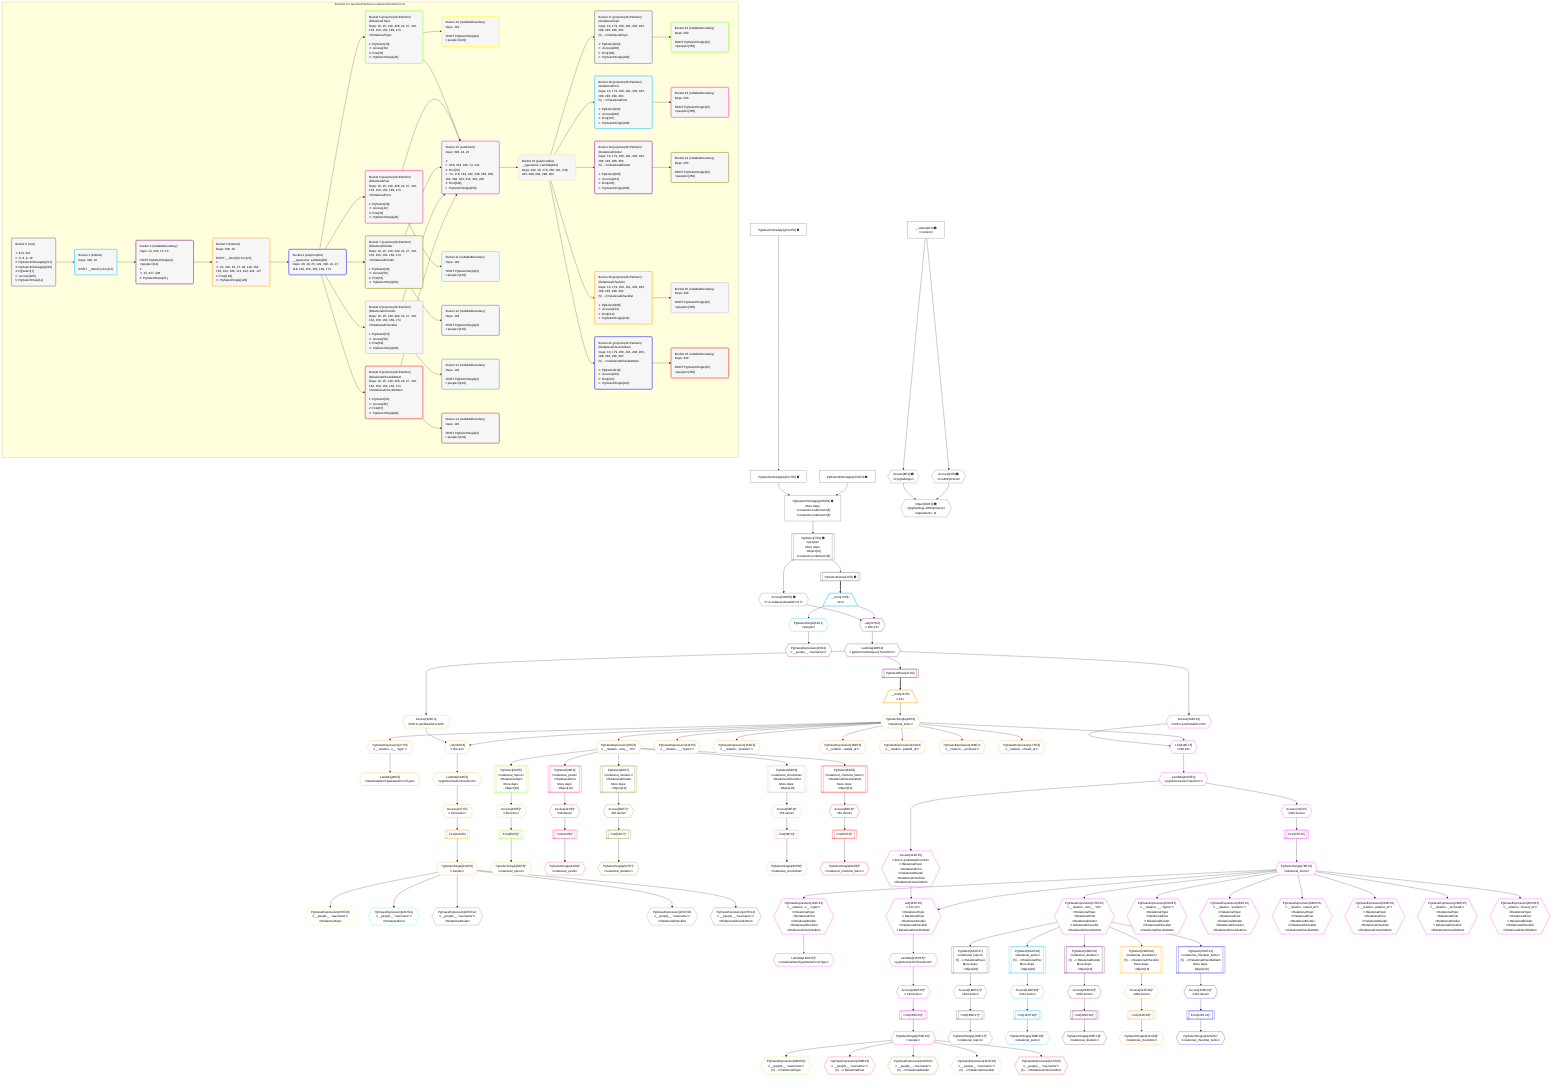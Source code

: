 %%{init: {'themeVariables': { 'fontSize': '12px'}}}%%
graph TD
    classDef path fill:#eee,stroke:#000,color:#000
    classDef plan fill:#fff,stroke-width:1px,color:#000
    classDef itemplan fill:#fff,stroke-width:2px,color:#000
    classDef unbatchedplan fill:#dff,stroke-width:1px,color:#000
    classDef sideeffectplan fill:#fcc,stroke-width:2px,color:#000
    classDef bucket fill:#f6f6f6,color:#000,stroke-width:2px,text-align:left

    subgraph "Buckets for queries/interfaces-relational/nested-more"
    Bucket0("Bucket 0 (root)<br /><br />1: 313, 321<br />ᐳ: 6, 8, 9, 10<br />2: PgSelectInlineApply[317]<br />3: PgSelectInlineApply[325]<br />4: PgSelect[7]<br />ᐳ: Access[326]<br />5: PgSelectRows[11]"):::bucket
    Bucket1("Bucket 1 (listItem)<br />Deps: 326, 10<br /><br />ROOT __Item{1}ᐸ11ᐳ[13]"):::bucket
    Bucket2("Bucket 2 (nullableBoundary)<br />Deps: 14, 326, 13, 10<br /><br />ROOT PgSelectSingle{1}ᐸpeopleᐳ[14]<br />1: <br />ᐳ: 15, 327, 328<br />2: PgSelectRows[21]"):::bucket
    Bucket3("Bucket 3 (listItem)<br />Deps: 328, 10<br /><br />ROOT __Item{3}ᐸ21ᐳ[23]<br />1: <br />ᐳ: 24, 322, 25, 27, 28, 119, 154, 159, 164, 169, 174, 323, 324, 127<br />2: First[128]<br />ᐳ: PgSelectSingle[129]"):::bucket
    Bucket4("Bucket 4 (polymorphic)<br />__typename: Lambda[28]<br />Deps: 28, 10, 25, 129, 328, 24, 27, 119, 154, 159, 164, 169, 174"):::bucket
    Bucket5("Bucket 5 (polymorphicPartition)<br />|RelationalTopic<br />Deps: 10, 25, 129, 328, 24, 27, 119, 154, 159, 164, 169, 174<br />ᐳRelationalTopic<br /><br />1: PgSelect[30]<br />ᐳ: Access[34]<br />2: First[35]<br />ᐳ: PgSelectSingle[36]"):::bucket
    Bucket6("Bucket 6 (polymorphicPartition)<br />|RelationalPost<br />Deps: 10, 25, 129, 328, 24, 27, 119, 154, 159, 164, 169, 174<br />ᐳRelationalPost<br /><br />1: PgSelect[38]<br />ᐳ: Access[42]<br />2: First[43]<br />ᐳ: PgSelectSingle[44]"):::bucket
    Bucket7("Bucket 7 (polymorphicPartition)<br />|RelationalDivider<br />Deps: 10, 25, 129, 328, 24, 27, 119, 154, 159, 164, 169, 174<br />ᐳRelationalDivider<br /><br />1: PgSelect[46]<br />ᐳ: Access[50]<br />2: First[51]<br />ᐳ: PgSelectSingle[52]"):::bucket
    Bucket8("Bucket 8 (polymorphicPartition)<br />|RelationalChecklist<br />Deps: 10, 25, 129, 328, 24, 27, 119, 154, 159, 164, 169, 174<br />ᐳRelationalChecklist<br /><br />1: PgSelect[54]<br />ᐳ: Access[58]<br />2: First[59]<br />ᐳ: PgSelectSingle[60]"):::bucket
    Bucket9("Bucket 9 (polymorphicPartition)<br />|RelationalChecklistItem<br />Deps: 10, 25, 129, 328, 24, 27, 119, 154, 159, 164, 169, 174<br />ᐳRelationalChecklistItem<br /><br />1: PgSelect[62]<br />ᐳ: Access[66]<br />2: First[67]<br />ᐳ: PgSelectSingle[68]"):::bucket
    Bucket10("Bucket 10 (nullableBoundary)<br />Deps: 129<br /><br />ROOT PgSelectSingle{3}ᐸpeopleᐳ[129]"):::bucket
    Bucket11("Bucket 11 (nullableBoundary)<br />Deps: 129<br /><br />ROOT PgSelectSingle{3}ᐸpeopleᐳ[129]"):::bucket
    Bucket12("Bucket 12 (nullableBoundary)<br />Deps: 129<br /><br />ROOT PgSelectSingle{3}ᐸpeopleᐳ[129]"):::bucket
    Bucket13("Bucket 13 (nullableBoundary)<br />Deps: 129<br /><br />ROOT PgSelectSingle{3}ᐸpeopleᐳ[129]"):::bucket
    Bucket14("Bucket 14 (nullableBoundary)<br />Deps: 129<br /><br />ROOT PgSelectSingle{3}ᐸpeopleᐳ[129]"):::bucket
    Bucket15("Bucket 15 (combined)<br />Deps: 328, 24, 10<br /><br />1: <br />ᐳ: 318, 319, 320, 74, 314<br />2: First[75]<br />ᐳ: 76, 179, 181, 182, 238, 283, 288, 293, 298, 303, 315, 316, 248<br />3: First[249]<br />ᐳ: PgSelectSingle[250]"):::bucket
    Bucket16("Bucket 16 (polymorphic)<br />__typename: Lambda[182]<br />Deps: 182, 10, 179, 250, 181, 238, 283, 288, 293, 298, 303"):::bucket
    Bucket17("Bucket 17 (polymorphicPartition)<br />|RelationalTopic<br />Deps: 10, 179, 250, 181, 238, 283, 288, 293, 298, 303<br />(5) ...ᐳRelationalTopic<br /><br />1: PgSelect[184]<br />ᐳ: Access[188]<br />2: First[189]<br />ᐳ: PgSelectSingle[190]"):::bucket
    Bucket18("Bucket 18 (polymorphicPartition)<br />|RelationalPost<br />Deps: 10, 179, 250, 181, 238, 283, 288, 293, 298, 303<br />(5) ...ᐳRelationalPost<br /><br />1: PgSelect[192]<br />ᐳ: Access[196]<br />2: First[197]<br />ᐳ: PgSelectSingle[198]"):::bucket
    Bucket19("Bucket 19 (polymorphicPartition)<br />|RelationalDivider<br />Deps: 10, 179, 250, 181, 238, 283, 288, 293, 298, 303<br />(5) ...ᐳRelationalDivider<br /><br />1: PgSelect[200]<br />ᐳ: Access[204]<br />2: First[205]<br />ᐳ: PgSelectSingle[206]"):::bucket
    Bucket20("Bucket 20 (polymorphicPartition)<br />|RelationalChecklist<br />Deps: 10, 179, 250, 181, 238, 283, 288, 293, 298, 303<br />(5) ...ᐳRelationalChecklist<br /><br />1: PgSelect[208]<br />ᐳ: Access[212]<br />2: First[213]<br />ᐳ: PgSelectSingle[214]"):::bucket
    Bucket21("Bucket 21 (polymorphicPartition)<br />|RelationalChecklistItem<br />Deps: 10, 179, 250, 181, 238, 283, 288, 293, 298, 303<br />(5) ...ᐳRelationalChecklistItem<br /><br />1: PgSelect[216]<br />ᐳ: Access[220]<br />2: First[221]<br />ᐳ: PgSelectSingle[222]"):::bucket
    Bucket22("Bucket 22 (nullableBoundary)<br />Deps: 250<br /><br />ROOT PgSelectSingle{15}ᐸpeopleᐳ[250]"):::bucket
    Bucket23("Bucket 23 (nullableBoundary)<br />Deps: 250<br /><br />ROOT PgSelectSingle{15}ᐸpeopleᐳ[250]"):::bucket
    Bucket24("Bucket 24 (nullableBoundary)<br />Deps: 250<br /><br />ROOT PgSelectSingle{15}ᐸpeopleᐳ[250]"):::bucket
    Bucket25("Bucket 25 (nullableBoundary)<br />Deps: 250<br /><br />ROOT PgSelectSingle{15}ᐸpeopleᐳ[250]"):::bucket
    Bucket26("Bucket 26 (nullableBoundary)<br />Deps: 250<br /><br />ROOT PgSelectSingle{15}ᐸpeopleᐳ[250]"):::bucket
    end
    Bucket0 --> Bucket1
    Bucket1 --> Bucket2
    Bucket2 --> Bucket3
    Bucket3 --> Bucket4
    Bucket4 --> Bucket5 & Bucket6 & Bucket7 & Bucket8 & Bucket9
    Bucket5 --> Bucket10 & Bucket15
    Bucket6 --> Bucket11 & Bucket15
    Bucket7 --> Bucket12 & Bucket15
    Bucket8 --> Bucket13 & Bucket15
    Bucket9 --> Bucket14 & Bucket15
    Bucket15 --> Bucket16
    Bucket16 --> Bucket17 & Bucket18 & Bucket19 & Bucket20 & Bucket21
    Bucket17 --> Bucket22
    Bucket18 --> Bucket23
    Bucket19 --> Bucket24
    Bucket20 --> Bucket25
    Bucket21 --> Bucket26

    %% plan dependencies
    PgSelectInlineApply325["PgSelectInlineApply[325∈0] ➊<br />More deps:<br />- Constantᐸundefinedᐳ[6]<br />- Constantᐸundefinedᐳ[6]"]:::plan
    PgSelectInlineApply317["PgSelectInlineApply[317∈0] ➊"]:::plan
    PgSelectInlineApply321["PgSelectInlineApply[321∈0] ➊"]:::plan
    PgSelectInlineApply317 & PgSelectInlineApply321 --> PgSelectInlineApply325
    PgSelect7[["PgSelect[7∈0] ➊<br />ᐸpeopleᐳ<br />More deps:<br />- Object[10]<br />- Constantᐸundefinedᐳ[6]"]]:::plan
    PgSelectInlineApply325 --> PgSelect7
    Object10{{"Object[10∈0] ➊<br />ᐸ{pgSettings,withPgClient}ᐳ<br />Dependents: 11"}}:::plan
    Access8{{"Access[8∈0] ➊<br />ᐸ2.pgSettingsᐳ"}}:::plan
    Access9{{"Access[9∈0] ➊<br />ᐸ2.withPgClientᐳ"}}:::plan
    Access8 & Access9 --> Object10
    __Value2["__Value[2∈0] ➊<br />ᐸcontextᐳ"]:::plan
    __Value2 --> Access8
    __Value2 --> Access9
    PgSelectRows11[["PgSelectRows[11∈0] ➊"]]:::plan
    PgSelect7 --> PgSelectRows11
    PgSelectInlineApply313["PgSelectInlineApply[313∈0] ➊"]:::plan
    PgSelectInlineApply313 --> PgSelectInlineApply317
    Access326{{"Access[326∈0] ➊<br />ᐸ7.m.subqueryDetailsFor17ᐳ"}}:::plan
    PgSelect7 --> Access326
    __Item13[/"__Item[13∈1]<br />ᐸ11ᐳ"\]:::itemplan
    PgSelectRows11 ==> __Item13
    PgSelectSingle14{{"PgSelectSingle[14∈1]<br />ᐸpeopleᐳ"}}:::plan
    __Item13 --> PgSelectSingle14
    List327{{"List[327∈2]<br />ᐸ326,13ᐳ"}}:::plan
    Access326 & __Item13 --> List327
    PgClassExpression15{{"PgClassExpression[15∈2]<br />ᐸ__people__.”username”ᐳ"}}:::plan
    PgSelectSingle14 --> PgClassExpression15
    PgSelectRows21[["PgSelectRows[21∈2]"]]:::plan
    Lambda328{{"Lambda[328∈2]<br />ᐸpgInlineViaSubqueryTransformᐳ"}}:::plan
    Lambda328 --> PgSelectRows21
    List327 --> Lambda328
    List323{{"List[323∈3]<br />ᐸ322,24ᐳ"}}:::plan
    Access322{{"Access[322∈3]<br />ᐸ328.m.joinDetailsFor125ᐳ"}}:::plan
    PgSelectSingle24{{"PgSelectSingle[24∈3]<br />ᐸrelational_itemsᐳ"}}:::plan
    Access322 & PgSelectSingle24 --> List323
    __Item23[/"__Item[23∈3]<br />ᐸ21ᐳ"\]:::itemplan
    PgSelectRows21 ==> __Item23
    __Item23 --> PgSelectSingle24
    PgClassExpression25{{"PgClassExpression[25∈3]<br />ᐸ__relation...ems__.”id”ᐳ"}}:::plan
    PgSelectSingle24 --> PgClassExpression25
    PgClassExpression27{{"PgClassExpression[27∈3]<br />ᐸ__relation...s__.”type”ᐳ"}}:::plan
    PgSelectSingle24 --> PgClassExpression27
    Lambda28{{"Lambda[28∈3]<br />ᐸrelationalItemTypeNameFromTypeᐳ"}}:::plan
    PgClassExpression27 --> Lambda28
    PgClassExpression119{{"PgClassExpression[119∈3]<br />ᐸ__relation...__.”type2”ᐳ"}}:::plan
    PgSelectSingle24 --> PgClassExpression119
    Access127{{"Access[127∈3]<br />ᐸ324.itemsᐳ"}}:::plan
    Lambda324{{"Lambda[324∈3]<br />ᐸpgInlineViaJoinTransformᐳ"}}:::plan
    Lambda324 --> Access127
    First128[["First[128∈3]"]]:::plan
    Access127 --> First128
    PgSelectSingle129{{"PgSelectSingle[129∈3]<br />ᐸpeopleᐳ"}}:::plan
    First128 --> PgSelectSingle129
    PgClassExpression154{{"PgClassExpression[154∈3]<br />ᐸ__relation...”position”ᐳ"}}:::plan
    PgSelectSingle24 --> PgClassExpression154
    PgClassExpression159{{"PgClassExpression[159∈3]<br />ᐸ__relation...reated_at”ᐳ"}}:::plan
    PgSelectSingle24 --> PgClassExpression159
    PgClassExpression164{{"PgClassExpression[164∈3]<br />ᐸ__relation...pdated_at”ᐳ"}}:::plan
    PgSelectSingle24 --> PgClassExpression164
    PgClassExpression169{{"PgClassExpression[169∈3]<br />ᐸ__relation..._archived”ᐳ"}}:::plan
    PgSelectSingle24 --> PgClassExpression169
    PgClassExpression174{{"PgClassExpression[174∈3]<br />ᐸ__relation...chived_at”ᐳ"}}:::plan
    PgSelectSingle24 --> PgClassExpression174
    Lambda328 --> Access322
    List323 --> Lambda324
    PgSelect30[["PgSelect[30∈5]<br />ᐸrelational_topicsᐳ<br />ᐳRelationalTopic<br />More deps:<br />- Object[10]"]]:::plan
    PgClassExpression25 --> PgSelect30
    Access34{{"Access[34∈5]^<br />ᐸ30.itemsᐳ"}}:::plan
    PgSelect30 --> Access34
    First35[["First[35∈5]^"]]:::plan
    Access34 --> First35
    PgSelectSingle36{{"PgSelectSingle[36∈5]^<br />ᐸrelational_topicsᐳ"}}:::plan
    First35 --> PgSelectSingle36
    PgSelect38[["PgSelect[38∈6]<br />ᐸrelational_postsᐳ<br />ᐳRelationalPost<br />More deps:<br />- Object[10]"]]:::plan
    PgClassExpression25 --> PgSelect38
    Access42{{"Access[42∈6]^<br />ᐸ38.itemsᐳ"}}:::plan
    PgSelect38 --> Access42
    First43[["First[43∈6]^"]]:::plan
    Access42 --> First43
    PgSelectSingle44{{"PgSelectSingle[44∈6]^<br />ᐸrelational_postsᐳ"}}:::plan
    First43 --> PgSelectSingle44
    PgSelect46[["PgSelect[46∈7]<br />ᐸrelational_dividersᐳ<br />ᐳRelationalDivider<br />More deps:<br />- Object[10]"]]:::plan
    PgClassExpression25 --> PgSelect46
    Access50{{"Access[50∈7]^<br />ᐸ46.itemsᐳ"}}:::plan
    PgSelect46 --> Access50
    First51[["First[51∈7]^"]]:::plan
    Access50 --> First51
    PgSelectSingle52{{"PgSelectSingle[52∈7]^<br />ᐸrelational_dividersᐳ"}}:::plan
    First51 --> PgSelectSingle52
    PgSelect54[["PgSelect[54∈8]<br />ᐸrelational_checklistsᐳ<br />ᐳRelationalChecklist<br />More deps:<br />- Object[10]"]]:::plan
    PgClassExpression25 --> PgSelect54
    Access58{{"Access[58∈8]^<br />ᐸ54.itemsᐳ"}}:::plan
    PgSelect54 --> Access58
    First59[["First[59∈8]^"]]:::plan
    Access58 --> First59
    PgSelectSingle60{{"PgSelectSingle[60∈8]^<br />ᐸrelational_checklistsᐳ"}}:::plan
    First59 --> PgSelectSingle60
    PgSelect62[["PgSelect[62∈9]<br />ᐸrelational_checklist_itemsᐳ<br />ᐳRelationalChecklistItem<br />More deps:<br />- Object[10]"]]:::plan
    PgClassExpression25 --> PgSelect62
    Access66{{"Access[66∈9]^<br />ᐸ62.itemsᐳ"}}:::plan
    PgSelect62 --> Access66
    First67[["First[67∈9]^"]]:::plan
    Access66 --> First67
    PgSelectSingle68{{"PgSelectSingle[68∈9]^<br />ᐸrelational_checklist_itemsᐳ"}}:::plan
    First67 --> PgSelectSingle68
    PgClassExpression223{{"PgClassExpression[223∈10]<br />ᐸ__people__.”username”ᐳ<br />ᐳRelationalTopic"}}:::plan
    PgSelectSingle129 --> PgClassExpression223
    PgClassExpression224{{"PgClassExpression[224∈11]<br />ᐸ__people__.”username”ᐳ<br />ᐳRelationalPost"}}:::plan
    PgSelectSingle129 --> PgClassExpression224
    PgClassExpression225{{"PgClassExpression[225∈12]<br />ᐸ__people__.”username”ᐳ<br />ᐳRelationalDivider"}}:::plan
    PgSelectSingle129 --> PgClassExpression225
    PgClassExpression226{{"PgClassExpression[226∈13]<br />ᐸ__people__.”username”ᐳ<br />ᐳRelationalChecklist"}}:::plan
    PgSelectSingle129 --> PgClassExpression226
    PgClassExpression227{{"PgClassExpression[227∈14]<br />ᐸ__people__.”username”ᐳ<br />ᐳRelationalChecklistItem"}}:::plan
    PgSelectSingle129 --> PgClassExpression227
    List315{{"List[315∈15]<br />ᐸ314,76ᐳ<br />ᐳRelationalTopic<br />ᐳRelationalPost<br />ᐳRelationalDivider<br />ᐳRelationalChecklist<br />ᐳRelationalChecklistItem"}}:::plan
    Access314{{"Access[314∈15]<br />ᐸ320.m.joinDetailsFor244ᐳ<br />ᐳRelationalTopic<br />ᐳRelationalPost<br />ᐳRelationalDivider<br />ᐳRelationalChecklist<br />ᐳRelationalChecklistItem"}}:::plan
    PgSelectSingle76{{"PgSelectSingle[76∈15]<br />ᐸrelational_itemsᐳ"}}:::plan
    Access314 & PgSelectSingle76 --> List315
    List319{{"List[319∈15]<br />ᐸ318,24ᐳ"}}:::plan
    Access318{{"Access[318∈15]<br />ᐸ328.m.joinDetailsFor70ᐳ"}}:::plan
    Access318 & PgSelectSingle24 --> List319
    Access74{{"Access[74∈15]<br />ᐸ320.itemsᐳ"}}:::plan
    Lambda320{{"Lambda[320∈15]<br />ᐸpgInlineViaJoinTransformᐳ"}}:::plan
    Lambda320 --> Access74
    First75[["First[75∈15]"]]:::plan
    Access74 --> First75
    First75 --> PgSelectSingle76
    PgClassExpression179{{"PgClassExpression[179∈15]<br />ᐸ__relation...ems__.”id”ᐳ<br />ᐳRelationalTopic<br />ᐳRelationalPost<br />ᐳRelationalDivider<br />ᐳRelationalChecklist<br />ᐳRelationalChecklistItem"}}:::plan
    PgSelectSingle76 --> PgClassExpression179
    PgClassExpression181{{"PgClassExpression[181∈15]<br />ᐸ__relation...s__.”type”ᐳ<br />ᐳRelationalTopic<br />ᐳRelationalPost<br />ᐳRelationalDivider<br />ᐳRelationalChecklist<br />ᐳRelationalChecklistItem"}}:::plan
    PgSelectSingle76 --> PgClassExpression181
    Lambda182{{"Lambda[182∈15]^<br />ᐸrelationalItemTypeNameFromTypeᐳ"}}:::plan
    PgClassExpression181 --> Lambda182
    PgClassExpression238{{"PgClassExpression[238∈15]<br />ᐸ__relation...__.”type2”ᐳ<br />ᐳRelationalTopic<br />ᐳRelationalPost<br />ᐳRelationalDivider<br />ᐳRelationalChecklist<br />ᐳRelationalChecklistItem"}}:::plan
    PgSelectSingle76 --> PgClassExpression238
    Access248{{"Access[248∈15]^<br />ᐸ316.itemsᐳ"}}:::plan
    Lambda316{{"Lambda[316∈15]^<br />ᐸpgInlineViaJoinTransformᐳ"}}:::plan
    Lambda316 --> Access248
    First249[["First[249∈15]^"]]:::plan
    Access248 --> First249
    PgSelectSingle250{{"PgSelectSingle[250∈15]^<br />ᐸpeopleᐳ"}}:::plan
    First249 --> PgSelectSingle250
    PgClassExpression283{{"PgClassExpression[283∈15]<br />ᐸ__relation...”position”ᐳ<br />ᐳRelationalTopic<br />ᐳRelationalPost<br />ᐳRelationalDivider<br />ᐳRelationalChecklist<br />ᐳRelationalChecklistItem"}}:::plan
    PgSelectSingle76 --> PgClassExpression283
    PgClassExpression288{{"PgClassExpression[288∈15]<br />ᐸ__relation...reated_at”ᐳ<br />ᐳRelationalTopic<br />ᐳRelationalPost<br />ᐳRelationalDivider<br />ᐳRelationalChecklist<br />ᐳRelationalChecklistItem"}}:::plan
    PgSelectSingle76 --> PgClassExpression288
    PgClassExpression293{{"PgClassExpression[293∈15]<br />ᐸ__relation...pdated_at”ᐳ<br />ᐳRelationalTopic<br />ᐳRelationalPost<br />ᐳRelationalDivider<br />ᐳRelationalChecklist<br />ᐳRelationalChecklistItem"}}:::plan
    PgSelectSingle76 --> PgClassExpression293
    PgClassExpression298{{"PgClassExpression[298∈15]<br />ᐸ__relation..._archived”ᐳ<br />ᐳRelationalTopic<br />ᐳRelationalPost<br />ᐳRelationalDivider<br />ᐳRelationalChecklist<br />ᐳRelationalChecklistItem"}}:::plan
    PgSelectSingle76 --> PgClassExpression298
    PgClassExpression303{{"PgClassExpression[303∈15]<br />ᐸ__relation...chived_at”ᐳ<br />ᐳRelationalTopic<br />ᐳRelationalPost<br />ᐳRelationalDivider<br />ᐳRelationalChecklist<br />ᐳRelationalChecklistItem"}}:::plan
    PgSelectSingle76 --> PgClassExpression303
    Lambda320 --> Access314
    List315 --> Lambda316
    Lambda328 --> Access318
    List319 --> Lambda320
    PgSelect184[["PgSelect[184∈17]<br />ᐸrelational_topicsᐳ<br />(5) ...ᐳRelationalTopic<br />More deps:<br />- Object[10]"]]:::plan
    PgClassExpression179 --> PgSelect184
    Access188{{"Access[188∈17]^<br />ᐸ184.itemsᐳ"}}:::plan
    PgSelect184 --> Access188
    First189[["First[189∈17]^"]]:::plan
    Access188 --> First189
    PgSelectSingle190{{"PgSelectSingle[190∈17]^<br />ᐸrelational_topicsᐳ"}}:::plan
    First189 --> PgSelectSingle190
    PgSelect192[["PgSelect[192∈18]<br />ᐸrelational_postsᐳ<br />(5) ...ᐳRelationalPost<br />More deps:<br />- Object[10]"]]:::plan
    PgClassExpression179 --> PgSelect192
    Access196{{"Access[196∈18]^<br />ᐸ192.itemsᐳ"}}:::plan
    PgSelect192 --> Access196
    First197[["First[197∈18]^"]]:::plan
    Access196 --> First197
    PgSelectSingle198{{"PgSelectSingle[198∈18]^<br />ᐸrelational_postsᐳ"}}:::plan
    First197 --> PgSelectSingle198
    PgSelect200[["PgSelect[200∈19]<br />ᐸrelational_dividersᐳ<br />(5) ...ᐳRelationalDivider<br />More deps:<br />- Object[10]"]]:::plan
    PgClassExpression179 --> PgSelect200
    Access204{{"Access[204∈19]^<br />ᐸ200.itemsᐳ"}}:::plan
    PgSelect200 --> Access204
    First205[["First[205∈19]^"]]:::plan
    Access204 --> First205
    PgSelectSingle206{{"PgSelectSingle[206∈19]^<br />ᐸrelational_dividersᐳ"}}:::plan
    First205 --> PgSelectSingle206
    PgSelect208[["PgSelect[208∈20]<br />ᐸrelational_checklistsᐳ<br />(5) ...ᐳRelationalChecklist<br />More deps:<br />- Object[10]"]]:::plan
    PgClassExpression179 --> PgSelect208
    Access212{{"Access[212∈20]^<br />ᐸ208.itemsᐳ"}}:::plan
    PgSelect208 --> Access212
    First213[["First[213∈20]^"]]:::plan
    Access212 --> First213
    PgSelectSingle214{{"PgSelectSingle[214∈20]^<br />ᐸrelational_checklistsᐳ"}}:::plan
    First213 --> PgSelectSingle214
    PgSelect216[["PgSelect[216∈21]<br />ᐸrelational_checklist_itemsᐳ<br />(5) ...ᐳRelationalChecklistItem<br />More deps:<br />- Object[10]"]]:::plan
    PgClassExpression179 --> PgSelect216
    Access220{{"Access[220∈21]^<br />ᐸ216.itemsᐳ"}}:::plan
    PgSelect216 --> Access220
    First221[["First[221∈21]^"]]:::plan
    Access220 --> First221
    PgSelectSingle222{{"PgSelectSingle[222∈21]^<br />ᐸrelational_checklist_itemsᐳ"}}:::plan
    First221 --> PgSelectSingle222
    PgClassExpression308{{"PgClassExpression[308∈22]<br />ᐸ__people__.”username”ᐳ<br />(5) ...ᐳRelationalTopic"}}:::plan
    PgSelectSingle250 --> PgClassExpression308
    PgClassExpression309{{"PgClassExpression[309∈23]<br />ᐸ__people__.”username”ᐳ<br />(5) ...ᐳRelationalPost"}}:::plan
    PgSelectSingle250 --> PgClassExpression309
    PgClassExpression310{{"PgClassExpression[310∈24]<br />ᐸ__people__.”username”ᐳ<br />(5) ...ᐳRelationalDivider"}}:::plan
    PgSelectSingle250 --> PgClassExpression310
    PgClassExpression311{{"PgClassExpression[311∈25]<br />ᐸ__people__.”username”ᐳ<br />(5) ...ᐳRelationalChecklist"}}:::plan
    PgSelectSingle250 --> PgClassExpression311
    PgClassExpression312{{"PgClassExpression[312∈26]<br />ᐸ__people__.”username”ᐳ<br />(5) ...ᐳRelationalChecklistItem"}}:::plan
    PgSelectSingle250 --> PgClassExpression312

    %% define steps
    classDef bucket0 stroke:#696969
    class Bucket0,__Value2,PgSelect7,Access8,Access9,Object10,PgSelectRows11,PgSelectInlineApply313,PgSelectInlineApply317,PgSelectInlineApply321,PgSelectInlineApply325,Access326 bucket0
    classDef bucket1 stroke:#00bfff
    class Bucket1,__Item13,PgSelectSingle14 bucket1
    classDef bucket2 stroke:#7f007f
    class Bucket2,PgClassExpression15,PgSelectRows21,List327,Lambda328 bucket2
    classDef bucket3 stroke:#ffa500
    class Bucket3,__Item23,PgSelectSingle24,PgClassExpression25,PgClassExpression27,Lambda28,PgClassExpression119,Access127,First128,PgSelectSingle129,PgClassExpression154,PgClassExpression159,PgClassExpression164,PgClassExpression169,PgClassExpression174,Access322,List323,Lambda324 bucket3
    classDef bucket4 stroke:#0000ff
    class Bucket4 bucket4
    classDef bucket5 stroke:#7fff00
    class Bucket5,PgSelect30,Access34,First35,PgSelectSingle36 bucket5
    classDef bucket6 stroke:#ff1493
    class Bucket6,PgSelect38,Access42,First43,PgSelectSingle44 bucket6
    classDef bucket7 stroke:#808000
    class Bucket7,PgSelect46,Access50,First51,PgSelectSingle52 bucket7
    classDef bucket8 stroke:#dda0dd
    class Bucket8,PgSelect54,Access58,First59,PgSelectSingle60 bucket8
    classDef bucket9 stroke:#ff0000
    class Bucket9,PgSelect62,Access66,First67,PgSelectSingle68 bucket9
    classDef bucket10 stroke:#ffff00
    class Bucket10,PgClassExpression223 bucket10
    classDef bucket11 stroke:#00ffff
    class Bucket11,PgClassExpression224 bucket11
    classDef bucket12 stroke:#4169e1
    class Bucket12,PgClassExpression225 bucket12
    classDef bucket13 stroke:#3cb371
    class Bucket13,PgClassExpression226 bucket13
    classDef bucket14 stroke:#a52a2a
    class Bucket14,PgClassExpression227 bucket14
    classDef bucket15 stroke:#ff00ff
    class Bucket15,Access74,First75,PgSelectSingle76,PgClassExpression179,PgClassExpression181,Lambda182,PgClassExpression238,Access248,First249,PgSelectSingle250,PgClassExpression283,PgClassExpression288,PgClassExpression293,PgClassExpression298,PgClassExpression303,Access314,List315,Lambda316,Access318,List319,Lambda320 bucket15
    classDef bucket16 stroke:#f5deb3
    class Bucket16 bucket16
    classDef bucket17 stroke:#696969
    class Bucket17,PgSelect184,Access188,First189,PgSelectSingle190 bucket17
    classDef bucket18 stroke:#00bfff
    class Bucket18,PgSelect192,Access196,First197,PgSelectSingle198 bucket18
    classDef bucket19 stroke:#7f007f
    class Bucket19,PgSelect200,Access204,First205,PgSelectSingle206 bucket19
    classDef bucket20 stroke:#ffa500
    class Bucket20,PgSelect208,Access212,First213,PgSelectSingle214 bucket20
    classDef bucket21 stroke:#0000ff
    class Bucket21,PgSelect216,Access220,First221,PgSelectSingle222 bucket21
    classDef bucket22 stroke:#7fff00
    class Bucket22,PgClassExpression308 bucket22
    classDef bucket23 stroke:#ff1493
    class Bucket23,PgClassExpression309 bucket23
    classDef bucket24 stroke:#808000
    class Bucket24,PgClassExpression310 bucket24
    classDef bucket25 stroke:#dda0dd
    class Bucket25,PgClassExpression311 bucket25
    classDef bucket26 stroke:#ff0000
    class Bucket26,PgClassExpression312 bucket26